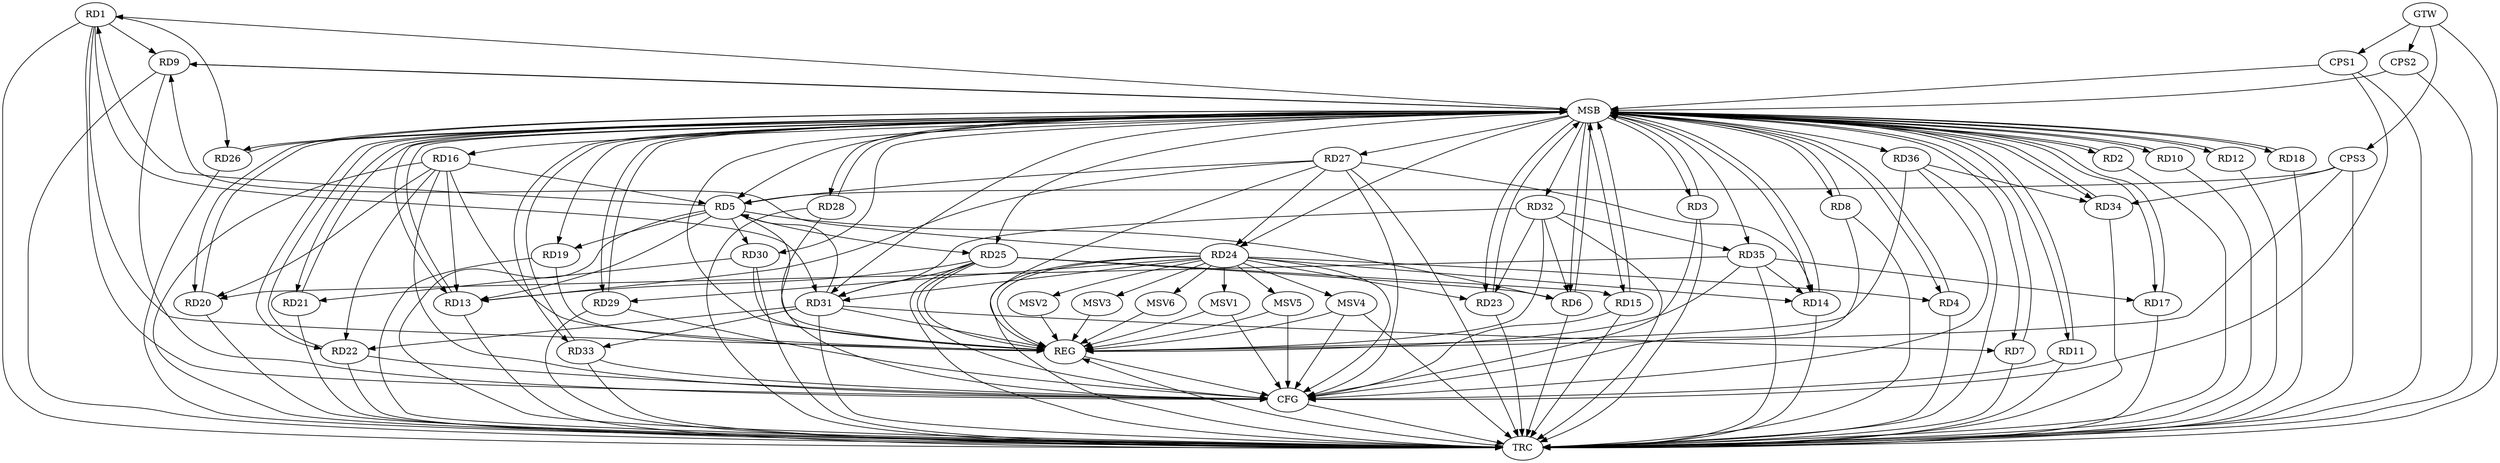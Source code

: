 strict digraph G {
  RD1 [ label="RD1" ];
  RD2 [ label="RD2" ];
  RD3 [ label="RD3" ];
  RD4 [ label="RD4" ];
  RD5 [ label="RD5" ];
  RD6 [ label="RD6" ];
  RD7 [ label="RD7" ];
  RD8 [ label="RD8" ];
  RD9 [ label="RD9" ];
  RD10 [ label="RD10" ];
  RD11 [ label="RD11" ];
  RD12 [ label="RD12" ];
  RD13 [ label="RD13" ];
  RD14 [ label="RD14" ];
  RD15 [ label="RD15" ];
  RD16 [ label="RD16" ];
  RD17 [ label="RD17" ];
  RD18 [ label="RD18" ];
  RD19 [ label="RD19" ];
  RD20 [ label="RD20" ];
  RD21 [ label="RD21" ];
  RD22 [ label="RD22" ];
  RD23 [ label="RD23" ];
  RD24 [ label="RD24" ];
  RD25 [ label="RD25" ];
  RD26 [ label="RD26" ];
  RD27 [ label="RD27" ];
  RD28 [ label="RD28" ];
  RD29 [ label="RD29" ];
  RD30 [ label="RD30" ];
  RD31 [ label="RD31" ];
  RD32 [ label="RD32" ];
  RD33 [ label="RD33" ];
  RD34 [ label="RD34" ];
  RD35 [ label="RD35" ];
  RD36 [ label="RD36" ];
  CPS1 [ label="CPS1" ];
  CPS2 [ label="CPS2" ];
  CPS3 [ label="CPS3" ];
  GTW [ label="GTW" ];
  REG [ label="REG" ];
  MSB [ label="MSB" ];
  CFG [ label="CFG" ];
  TRC [ label="TRC" ];
  MSV1 [ label="MSV1" ];
  MSV2 [ label="MSV2" ];
  MSV3 [ label="MSV3" ];
  MSV4 [ label="MSV4" ];
  MSV5 [ label="MSV5" ];
  MSV6 [ label="MSV6" ];
  RD5 -> RD1;
  RD1 -> RD9;
  RD1 -> RD26;
  RD1 -> RD31;
  RD24 -> RD4;
  RD5 -> RD6;
  RD5 -> RD13;
  RD16 -> RD5;
  RD5 -> RD19;
  RD5 -> RD25;
  RD27 -> RD5;
  RD5 -> RD30;
  RD31 -> RD5;
  RD25 -> RD6;
  RD32 -> RD6;
  RD31 -> RD7;
  RD24 -> RD9;
  RD16 -> RD13;
  RD25 -> RD13;
  RD27 -> RD13;
  RD24 -> RD14;
  RD27 -> RD14;
  RD35 -> RD14;
  RD25 -> RD15;
  RD16 -> RD20;
  RD16 -> RD22;
  RD35 -> RD17;
  RD35 -> RD20;
  RD30 -> RD21;
  RD31 -> RD22;
  RD24 -> RD23;
  RD32 -> RD23;
  RD27 -> RD24;
  RD24 -> RD29;
  RD24 -> RD31;
  RD25 -> RD31;
  RD32 -> RD31;
  RD31 -> RD33;
  RD32 -> RD35;
  RD36 -> RD34;
  CPS3 -> RD34;
  CPS3 -> RD5;
  GTW -> CPS1;
  GTW -> CPS2;
  GTW -> CPS3;
  RD1 -> REG;
  RD5 -> REG;
  RD16 -> REG;
  RD19 -> REG;
  RD24 -> REG;
  RD25 -> REG;
  RD27 -> REG;
  RD30 -> REG;
  RD31 -> REG;
  RD32 -> REG;
  RD35 -> REG;
  RD36 -> REG;
  CPS3 -> REG;
  RD2 -> MSB;
  MSB -> RD5;
  MSB -> RD15;
  MSB -> RD17;
  MSB -> RD28;
  MSB -> RD34;
  MSB -> REG;
  RD3 -> MSB;
  MSB -> RD2;
  MSB -> RD7;
  MSB -> RD14;
  MSB -> RD20;
  MSB -> RD25;
  RD4 -> MSB;
  MSB -> RD1;
  MSB -> RD23;
  MSB -> RD35;
  RD6 -> MSB;
  MSB -> RD19;
  MSB -> RD26;
  MSB -> RD30;
  MSB -> RD33;
  RD7 -> MSB;
  MSB -> RD12;
  RD8 -> MSB;
  MSB -> RD21;
  MSB -> RD22;
  RD9 -> MSB;
  MSB -> RD32;
  RD10 -> MSB;
  MSB -> RD3;
  MSB -> RD13;
  MSB -> RD18;
  MSB -> RD29;
  RD11 -> MSB;
  MSB -> RD4;
  RD12 -> MSB;
  MSB -> RD8;
  MSB -> RD9;
  RD13 -> MSB;
  MSB -> RD24;
  RD14 -> MSB;
  MSB -> RD16;
  RD15 -> MSB;
  MSB -> RD11;
  MSB -> RD36;
  RD17 -> MSB;
  RD18 -> MSB;
  RD20 -> MSB;
  MSB -> RD10;
  MSB -> RD31;
  RD21 -> MSB;
  MSB -> RD27;
  RD22 -> MSB;
  RD23 -> MSB;
  RD26 -> MSB;
  RD28 -> MSB;
  RD29 -> MSB;
  RD33 -> MSB;
  MSB -> RD6;
  RD34 -> MSB;
  CPS1 -> MSB;
  CPS2 -> MSB;
  RD1 -> CFG;
  RD8 -> CFG;
  RD11 -> CFG;
  RD25 -> CFG;
  RD9 -> CFG;
  RD16 -> CFG;
  CPS1 -> CFG;
  RD33 -> CFG;
  RD28 -> CFG;
  RD27 -> CFG;
  RD24 -> CFG;
  RD15 -> CFG;
  RD22 -> CFG;
  RD29 -> CFG;
  RD36 -> CFG;
  RD3 -> CFG;
  REG -> CFG;
  RD1 -> TRC;
  RD2 -> TRC;
  RD3 -> TRC;
  RD4 -> TRC;
  RD5 -> TRC;
  RD6 -> TRC;
  RD7 -> TRC;
  RD8 -> TRC;
  RD9 -> TRC;
  RD10 -> TRC;
  RD11 -> TRC;
  RD12 -> TRC;
  RD13 -> TRC;
  RD14 -> TRC;
  RD15 -> TRC;
  RD16 -> TRC;
  RD17 -> TRC;
  RD18 -> TRC;
  RD19 -> TRC;
  RD20 -> TRC;
  RD21 -> TRC;
  RD22 -> TRC;
  RD23 -> TRC;
  RD24 -> TRC;
  RD25 -> TRC;
  RD26 -> TRC;
  RD27 -> TRC;
  RD28 -> TRC;
  RD29 -> TRC;
  RD30 -> TRC;
  RD31 -> TRC;
  RD32 -> TRC;
  RD33 -> TRC;
  RD34 -> TRC;
  RD35 -> TRC;
  RD36 -> TRC;
  CPS1 -> TRC;
  CPS2 -> TRC;
  CPS3 -> TRC;
  GTW -> TRC;
  CFG -> TRC;
  TRC -> REG;
  RD24 -> MSV1;
  MSV1 -> REG;
  MSV1 -> CFG;
  RD24 -> MSV2;
  RD24 -> MSV3;
  RD24 -> MSV4;
  RD24 -> MSV5;
  RD24 -> MSV6;
  MSV2 -> REG;
  MSV3 -> REG;
  MSV4 -> REG;
  MSV4 -> TRC;
  MSV4 -> CFG;
  MSV5 -> REG;
  MSV5 -> CFG;
  MSV6 -> REG;
}
